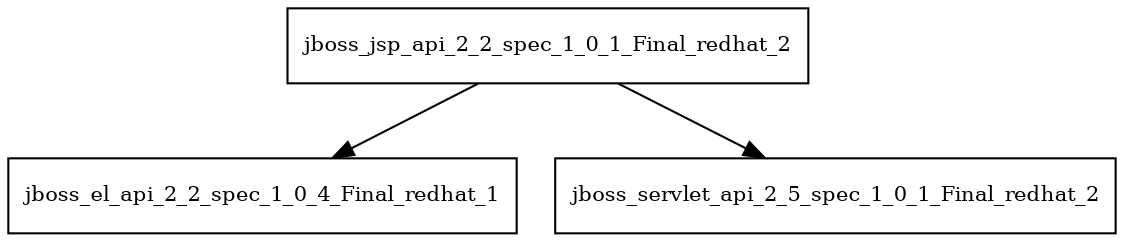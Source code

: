 digraph jboss_jsp_api_2_2_spec_1_0_1_Final_redhat_2_dependencies {
  node [shape = box, fontsize=10.0];
  jboss_jsp_api_2_2_spec_1_0_1_Final_redhat_2 -> jboss_el_api_2_2_spec_1_0_4_Final_redhat_1;
  jboss_jsp_api_2_2_spec_1_0_1_Final_redhat_2 -> jboss_servlet_api_2_5_spec_1_0_1_Final_redhat_2;
}

